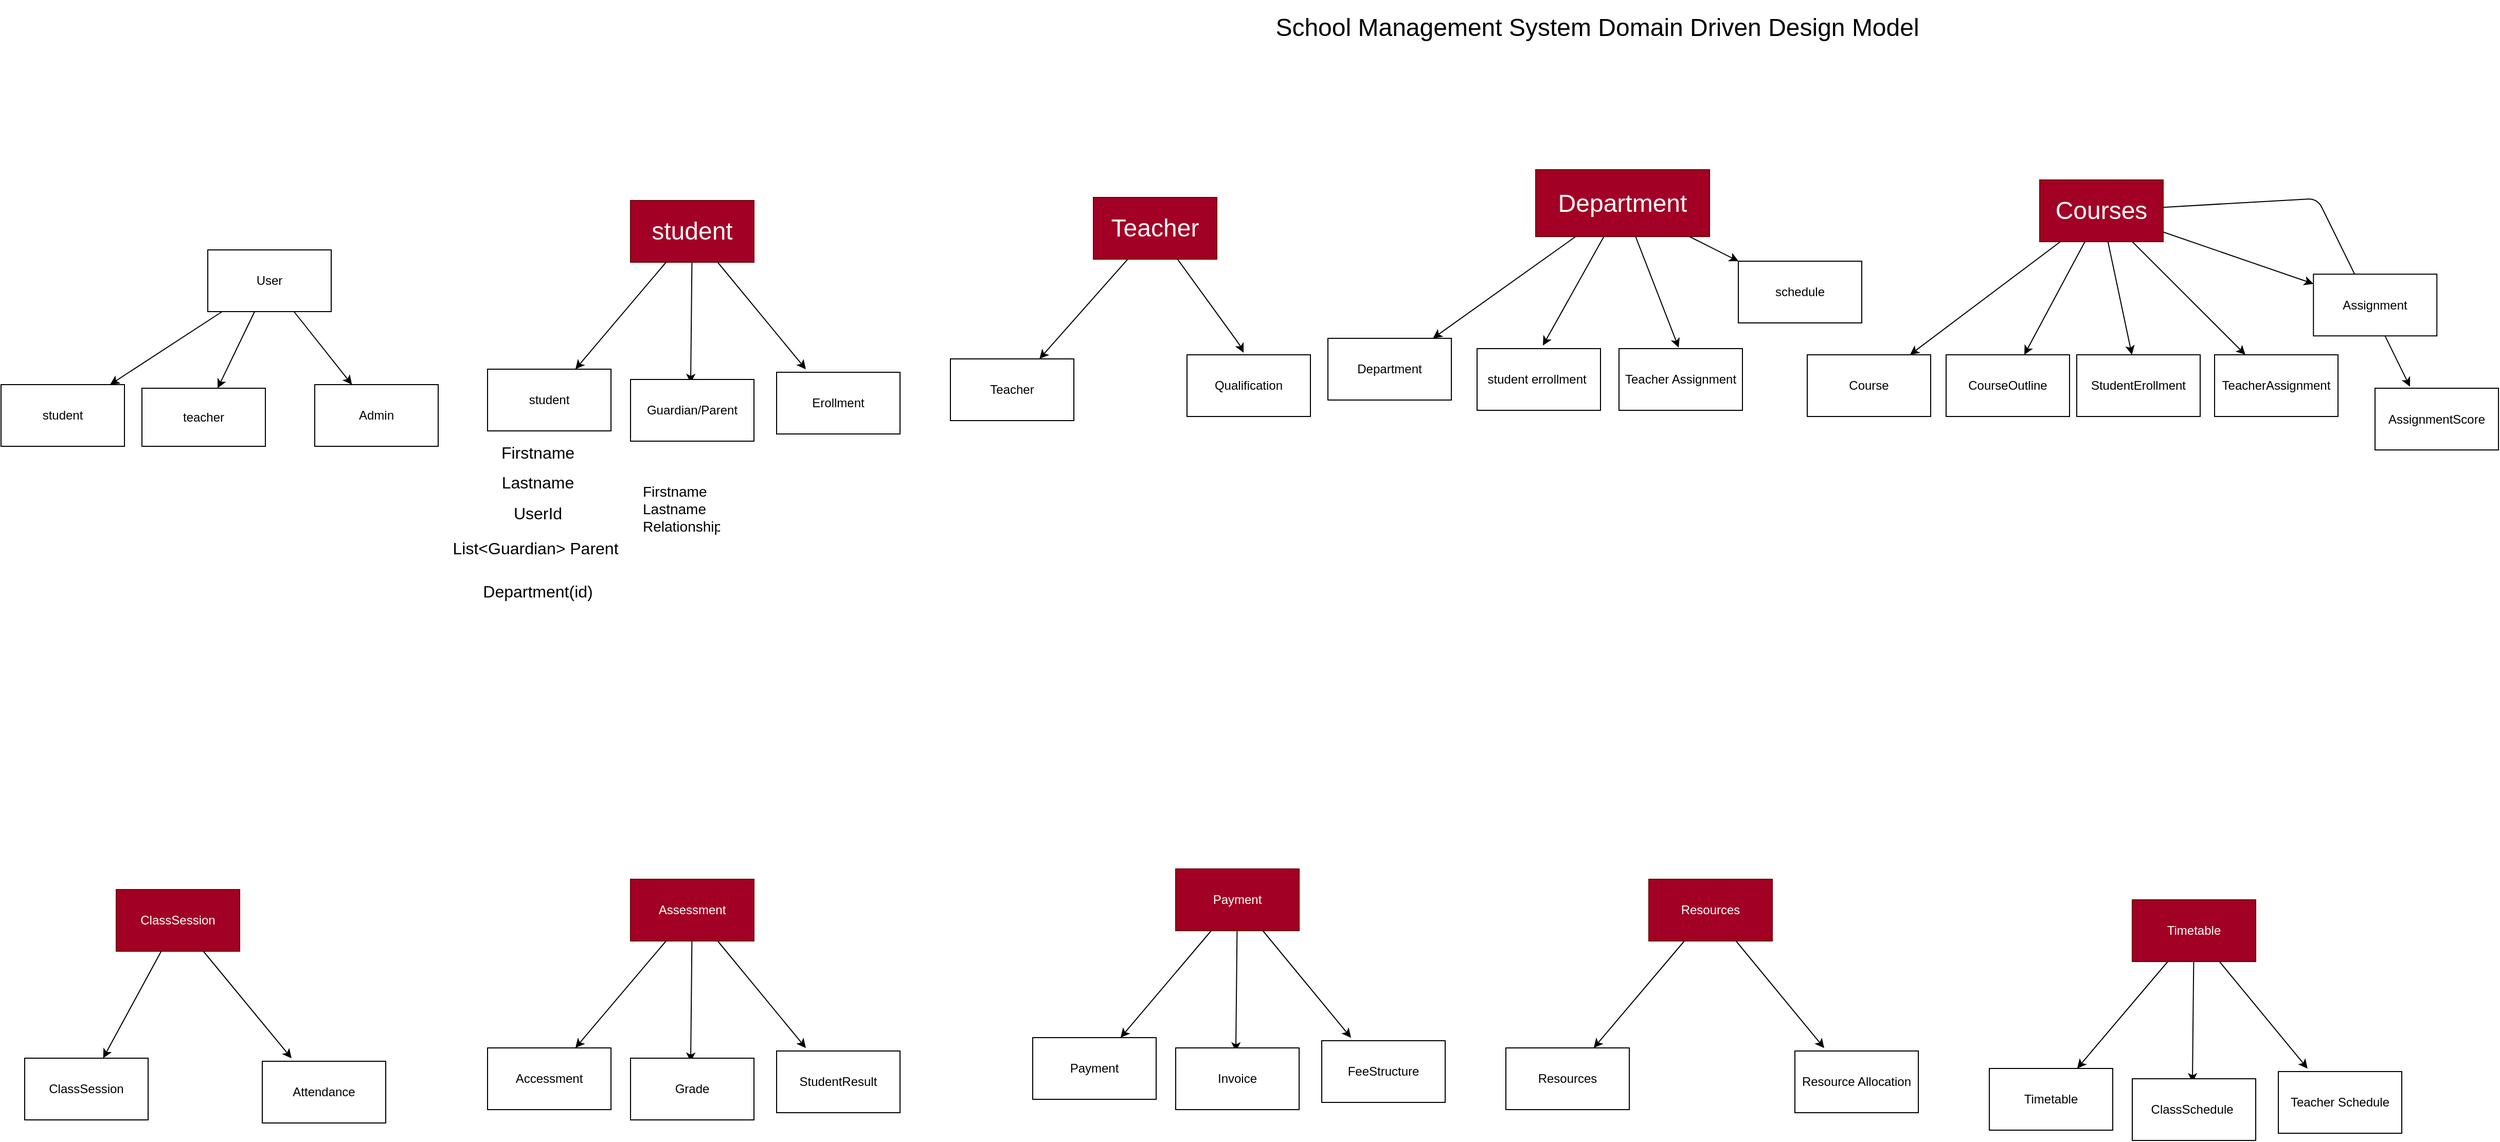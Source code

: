 <mxfile>
    <diagram id="9_D0lEmpQT5bIofAeF1x" name="Page-1">
        <mxGraphModel dx="2004" dy="1842" grid="0" gridSize="10" guides="1" tooltips="1" connect="1" arrows="1" fold="1" page="1" pageScale="1" pageWidth="850" pageHeight="1100" math="0" shadow="0">
            <root>
                <mxCell id="0"/>
                <mxCell id="1" parent="0"/>
                <mxCell id="6" value="" style="edgeStyle=none;html=1;" parent="1" source="2" target="5" edge="1">
                    <mxGeometry relative="1" as="geometry"/>
                </mxCell>
                <mxCell id="8" style="edgeStyle=none;html=1;" parent="1" source="2" target="9" edge="1">
                    <mxGeometry relative="1" as="geometry">
                        <mxPoint x="-406.263" y="228.526" as="targetPoint"/>
                    </mxGeometry>
                </mxCell>
                <mxCell id="10" style="edgeStyle=none;html=1;" parent="1" source="2" target="11" edge="1">
                    <mxGeometry relative="1" as="geometry">
                        <mxPoint x="-378.79" y="239.474" as="targetPoint"/>
                    </mxGeometry>
                </mxCell>
                <mxCell id="2" value="User" style="rounded=0;whiteSpace=wrap;html=1;" parent="1" vertex="1">
                    <mxGeometry x="-539" y="102" width="120" height="60" as="geometry"/>
                </mxCell>
                <mxCell id="5" value="student" style="rounded=0;whiteSpace=wrap;html=1;" parent="1" vertex="1">
                    <mxGeometry x="-740" y="233" width="120" height="60" as="geometry"/>
                </mxCell>
                <mxCell id="9" value="teacher" style="rounded=0;whiteSpace=wrap;html=1;" parent="1" vertex="1">
                    <mxGeometry x="-603" y="236.53" width="120" height="56.47" as="geometry"/>
                </mxCell>
                <mxCell id="11" value="Admin" style="rounded=0;whiteSpace=wrap;html=1;" parent="1" vertex="1">
                    <mxGeometry x="-435.0" y="233.004" width="120" height="60" as="geometry"/>
                </mxCell>
                <mxCell id="15" value="" style="edgeStyle=none;html=1;" parent="1" source="13" target="14" edge="1">
                    <mxGeometry relative="1" as="geometry"/>
                </mxCell>
                <mxCell id="16" style="edgeStyle=none;html=1;" parent="1" source="13" edge="1">
                    <mxGeometry relative="1" as="geometry">
                        <mxPoint x="-69.526" y="231.579" as="targetPoint"/>
                    </mxGeometry>
                </mxCell>
                <mxCell id="19" style="edgeStyle=none;html=1;" parent="1" source="13" edge="1">
                    <mxGeometry relative="1" as="geometry">
                        <mxPoint x="42.474" y="218.105" as="targetPoint"/>
                    </mxGeometry>
                </mxCell>
                <mxCell id="13" value="&lt;font style=&quot;font-size: 24px;&quot;&gt;student&lt;/font&gt;" style="rounded=0;whiteSpace=wrap;html=1;fillColor=#a20025;fontColor=#ffffff;strokeColor=#6F0000;" parent="1" vertex="1">
                    <mxGeometry x="-128" y="54" width="120" height="60" as="geometry"/>
                </mxCell>
                <mxCell id="14" value="student" style="rounded=0;whiteSpace=wrap;html=1;" parent="1" vertex="1">
                    <mxGeometry x="-267" y="218" width="120" height="60" as="geometry"/>
                </mxCell>
                <mxCell id="17" value="Guardian/Parent" style="rounded=0;whiteSpace=wrap;html=1;" parent="1" vertex="1">
                    <mxGeometry x="-128" y="228" width="120" height="60" as="geometry"/>
                </mxCell>
                <mxCell id="20" value="Erollment" style="rounded=0;whiteSpace=wrap;html=1;" parent="1" vertex="1">
                    <mxGeometry x="14" y="221" width="120" height="60" as="geometry"/>
                </mxCell>
                <mxCell id="31" value="" style="edgeStyle=none;html=1;" parent="1" source="34" target="35" edge="1">
                    <mxGeometry relative="1" as="geometry"/>
                </mxCell>
                <mxCell id="32" style="edgeStyle=none;html=1;" parent="1" source="34" edge="1">
                    <mxGeometry relative="1" as="geometry">
                        <mxPoint x="468" y="202" as="targetPoint"/>
                        <Array as="points">
                            <mxPoint x="464" y="194"/>
                        </Array>
                    </mxGeometry>
                </mxCell>
                <mxCell id="34" value="&lt;font style=&quot;font-size: 24px;&quot;&gt;Teacher&lt;/font&gt;" style="rounded=0;whiteSpace=wrap;html=1;fillColor=#a20025;fontColor=#ffffff;strokeColor=#6F0000;" parent="1" vertex="1">
                    <mxGeometry x="322" y="51" width="120" height="60" as="geometry"/>
                </mxCell>
                <mxCell id="35" value="Teacher" style="rounded=0;whiteSpace=wrap;html=1;" parent="1" vertex="1">
                    <mxGeometry x="183" y="208" width="120" height="60" as="geometry"/>
                </mxCell>
                <mxCell id="36" value="Qualification" style="rounded=0;whiteSpace=wrap;html=1;" parent="1" vertex="1">
                    <mxGeometry x="413" y="204" width="120" height="60" as="geometry"/>
                </mxCell>
                <mxCell id="38" value="" style="edgeStyle=none;html=1;" parent="1" source="41" target="42" edge="1">
                    <mxGeometry relative="1" as="geometry"/>
                </mxCell>
                <mxCell id="39" style="edgeStyle=none;html=1;" parent="1" source="41" edge="1">
                    <mxGeometry relative="1" as="geometry">
                        <mxPoint x="759" y="195" as="targetPoint"/>
                    </mxGeometry>
                </mxCell>
                <mxCell id="40" style="edgeStyle=none;html=1;" parent="1" source="41" edge="1">
                    <mxGeometry relative="1" as="geometry">
                        <mxPoint x="891" y="197" as="targetPoint"/>
                    </mxGeometry>
                </mxCell>
                <mxCell id="96" style="edgeStyle=none;html=1;" parent="1" source="41" target="97" edge="1">
                    <mxGeometry relative="1" as="geometry">
                        <mxPoint x="1009" y="143" as="targetPoint"/>
                    </mxGeometry>
                </mxCell>
                <mxCell id="41" value="&lt;font style=&quot;font-size: 24px;&quot;&gt;Department&lt;/font&gt;" style="rounded=0;whiteSpace=wrap;html=1;fillColor=#a20025;fontColor=#ffffff;strokeColor=#6F0000;" parent="1" vertex="1">
                    <mxGeometry x="752" y="24" width="169" height="65" as="geometry"/>
                </mxCell>
                <mxCell id="42" value="Department" style="rounded=0;whiteSpace=wrap;html=1;" parent="1" vertex="1">
                    <mxGeometry x="550" y="188" width="120" height="60" as="geometry"/>
                </mxCell>
                <mxCell id="43" value="student errollment&amp;nbsp;" style="rounded=0;whiteSpace=wrap;html=1;" parent="1" vertex="1">
                    <mxGeometry x="695" y="198" width="120" height="60" as="geometry"/>
                </mxCell>
                <mxCell id="44" value="Teacher Assignment" style="rounded=0;whiteSpace=wrap;html=1;" parent="1" vertex="1">
                    <mxGeometry x="833" y="198" width="120" height="60" as="geometry"/>
                </mxCell>
                <mxCell id="45" value="" style="edgeStyle=none;html=1;" parent="1" source="48" target="49" edge="1">
                    <mxGeometry relative="1" as="geometry"/>
                </mxCell>
                <mxCell id="46" style="edgeStyle=none;html=1;" parent="1" source="48" edge="1">
                    <mxGeometry relative="1" as="geometry">
                        <mxPoint x="-69.526" y="891.579" as="targetPoint"/>
                    </mxGeometry>
                </mxCell>
                <mxCell id="47" style="edgeStyle=none;html=1;" parent="1" source="48" edge="1">
                    <mxGeometry relative="1" as="geometry">
                        <mxPoint x="42.474" y="878.105" as="targetPoint"/>
                    </mxGeometry>
                </mxCell>
                <mxCell id="48" value="Assessment" style="rounded=0;whiteSpace=wrap;html=1;fillColor=#a20025;fontColor=#ffffff;strokeColor=#6F0000;" parent="1" vertex="1">
                    <mxGeometry x="-128" y="714" width="120" height="60" as="geometry"/>
                </mxCell>
                <mxCell id="49" value="Accessment" style="rounded=0;whiteSpace=wrap;html=1;" parent="1" vertex="1">
                    <mxGeometry x="-267" y="878" width="120" height="60" as="geometry"/>
                </mxCell>
                <mxCell id="50" value="Grade" style="rounded=0;whiteSpace=wrap;html=1;" parent="1" vertex="1">
                    <mxGeometry x="-128" y="888" width="120" height="60" as="geometry"/>
                </mxCell>
                <mxCell id="51" value="StudentResult" style="rounded=0;whiteSpace=wrap;html=1;" parent="1" vertex="1">
                    <mxGeometry x="14" y="881" width="120" height="60" as="geometry"/>
                </mxCell>
                <mxCell id="52" value="" style="edgeStyle=none;html=1;" parent="1" source="55" target="56" edge="1">
                    <mxGeometry relative="1" as="geometry"/>
                </mxCell>
                <mxCell id="53" style="edgeStyle=none;html=1;" parent="1" source="55" edge="1">
                    <mxGeometry relative="1" as="geometry">
                        <mxPoint x="460.474" y="881.579" as="targetPoint"/>
                    </mxGeometry>
                </mxCell>
                <mxCell id="54" style="edgeStyle=none;html=1;" parent="1" source="55" edge="1">
                    <mxGeometry relative="1" as="geometry">
                        <mxPoint x="572.474" y="868.105" as="targetPoint"/>
                    </mxGeometry>
                </mxCell>
                <mxCell id="55" value="Payment" style="rounded=0;whiteSpace=wrap;html=1;fillColor=#a20025;fontColor=#ffffff;strokeColor=#6F0000;" parent="1" vertex="1">
                    <mxGeometry x="402" y="704" width="120" height="60" as="geometry"/>
                </mxCell>
                <mxCell id="56" value="Payment" style="rounded=0;whiteSpace=wrap;html=1;" parent="1" vertex="1">
                    <mxGeometry x="263" y="868" width="120" height="60" as="geometry"/>
                </mxCell>
                <mxCell id="57" value="Invoice" style="rounded=0;whiteSpace=wrap;html=1;" parent="1" vertex="1">
                    <mxGeometry x="402" y="878" width="120" height="60" as="geometry"/>
                </mxCell>
                <mxCell id="58" value="FeeStructure" style="rounded=0;whiteSpace=wrap;html=1;" parent="1" vertex="1">
                    <mxGeometry x="544" y="871" width="120" height="60" as="geometry"/>
                </mxCell>
                <mxCell id="59" value="" style="edgeStyle=none;html=1;" parent="1" source="62" target="63" edge="1">
                    <mxGeometry relative="1" as="geometry"/>
                </mxCell>
                <mxCell id="61" style="edgeStyle=none;html=1;" parent="1" source="62" edge="1">
                    <mxGeometry relative="1" as="geometry">
                        <mxPoint x="1032.474" y="878.105" as="targetPoint"/>
                    </mxGeometry>
                </mxCell>
                <mxCell id="62" value="Resources" style="rounded=0;whiteSpace=wrap;html=1;fillColor=#a20025;fontColor=#ffffff;strokeColor=#6F0000;" parent="1" vertex="1">
                    <mxGeometry x="862" y="714" width="120" height="60" as="geometry"/>
                </mxCell>
                <mxCell id="63" value="Resources" style="rounded=0;whiteSpace=wrap;html=1;" parent="1" vertex="1">
                    <mxGeometry x="723" y="878" width="120" height="60" as="geometry"/>
                </mxCell>
                <mxCell id="65" value="Resource Allocation" style="rounded=0;whiteSpace=wrap;html=1;" parent="1" vertex="1">
                    <mxGeometry x="1004" y="881" width="120" height="60" as="geometry"/>
                </mxCell>
                <mxCell id="66" value="" style="edgeStyle=none;html=1;" parent="1" source="69" target="70" edge="1">
                    <mxGeometry relative="1" as="geometry"/>
                </mxCell>
                <mxCell id="68" style="edgeStyle=none;html=1;" parent="1" source="69" edge="1">
                    <mxGeometry relative="1" as="geometry">
                        <mxPoint x="-457.526" y="888.105" as="targetPoint"/>
                    </mxGeometry>
                </mxCell>
                <mxCell id="69" value="ClassSession" style="rounded=0;whiteSpace=wrap;html=1;fillColor=#a20025;fontColor=#ffffff;strokeColor=#6F0000;" parent="1" vertex="1">
                    <mxGeometry x="-628" y="724" width="120" height="60" as="geometry"/>
                </mxCell>
                <mxCell id="70" value="ClassSession" style="rounded=0;whiteSpace=wrap;html=1;" parent="1" vertex="1">
                    <mxGeometry x="-717" y="888" width="120" height="60" as="geometry"/>
                </mxCell>
                <mxCell id="72" value="Attendance" style="rounded=0;whiteSpace=wrap;html=1;" parent="1" vertex="1">
                    <mxGeometry x="-486" y="891" width="120" height="60" as="geometry"/>
                </mxCell>
                <mxCell id="73" value="" style="edgeStyle=none;html=1;" parent="1" source="76" target="77" edge="1">
                    <mxGeometry relative="1" as="geometry"/>
                </mxCell>
                <mxCell id="74" style="edgeStyle=none;html=1;" parent="1" source="76" target="78" edge="1">
                    <mxGeometry relative="1" as="geometry">
                        <mxPoint x="1300.474" y="211.579" as="targetPoint"/>
                    </mxGeometry>
                </mxCell>
                <mxCell id="75" style="edgeStyle=none;html=1;" parent="1" source="76" target="79" edge="1">
                    <mxGeometry relative="1" as="geometry">
                        <mxPoint x="1412.474" y="198.105" as="targetPoint"/>
                    </mxGeometry>
                </mxCell>
                <mxCell id="98" style="edgeStyle=none;html=1;" parent="1" source="76" target="99" edge="1">
                    <mxGeometry relative="1" as="geometry">
                        <mxPoint x="1476" y="194" as="targetPoint"/>
                    </mxGeometry>
                </mxCell>
                <mxCell id="100" style="edgeStyle=none;html=1;" parent="1" source="76" target="101" edge="1">
                    <mxGeometry relative="1" as="geometry">
                        <mxPoint x="1568.138" y="155.613" as="targetPoint"/>
                    </mxGeometry>
                </mxCell>
                <mxCell id="102" style="edgeStyle=none;html=1;" parent="1" source="76" edge="1">
                    <mxGeometry relative="1" as="geometry">
                        <mxPoint x="1602" y="235" as="targetPoint"/>
                        <Array as="points">
                            <mxPoint x="1512" y="52"/>
                        </Array>
                    </mxGeometry>
                </mxCell>
                <mxCell id="76" value="&lt;font style=&quot;font-size: 24px;&quot;&gt;Courses&lt;/font&gt;" style="rounded=0;whiteSpace=wrap;html=1;fillColor=#a20025;fontColor=#ffffff;strokeColor=#6F0000;" parent="1" vertex="1">
                    <mxGeometry x="1242" y="34" width="120" height="60" as="geometry"/>
                </mxCell>
                <mxCell id="77" value="Course" style="rounded=0;whiteSpace=wrap;html=1;" parent="1" vertex="1">
                    <mxGeometry x="1016" y="204" width="120" height="60" as="geometry"/>
                </mxCell>
                <mxCell id="78" value="CourseOutline" style="rounded=0;whiteSpace=wrap;html=1;" parent="1" vertex="1">
                    <mxGeometry x="1151" y="204" width="120" height="60" as="geometry"/>
                </mxCell>
                <mxCell id="79" value="StudentErollment" style="rounded=0;whiteSpace=wrap;html=1;" parent="1" vertex="1">
                    <mxGeometry x="1278" y="204" width="120" height="60" as="geometry"/>
                </mxCell>
                <mxCell id="80" value="" style="edgeStyle=none;html=1;" parent="1" source="83" target="84" edge="1">
                    <mxGeometry relative="1" as="geometry"/>
                </mxCell>
                <mxCell id="81" style="edgeStyle=none;html=1;" parent="1" source="83" edge="1">
                    <mxGeometry relative="1" as="geometry">
                        <mxPoint x="1390.474" y="911.579" as="targetPoint"/>
                    </mxGeometry>
                </mxCell>
                <mxCell id="82" style="edgeStyle=none;html=1;" parent="1" source="83" edge="1">
                    <mxGeometry relative="1" as="geometry">
                        <mxPoint x="1502.474" y="898.105" as="targetPoint"/>
                    </mxGeometry>
                </mxCell>
                <mxCell id="83" value="Timetable" style="rounded=0;whiteSpace=wrap;html=1;fillColor=#a20025;fontColor=#ffffff;strokeColor=#6F0000;" parent="1" vertex="1">
                    <mxGeometry x="1332" y="734" width="120" height="60" as="geometry"/>
                </mxCell>
                <mxCell id="84" value="Timetable" style="rounded=0;whiteSpace=wrap;html=1;" parent="1" vertex="1">
                    <mxGeometry x="1193" y="898" width="120" height="60" as="geometry"/>
                </mxCell>
                <mxCell id="85" value="ClassSchedule&amp;nbsp;" style="rounded=0;whiteSpace=wrap;html=1;" parent="1" vertex="1">
                    <mxGeometry x="1332" y="908" width="120" height="60" as="geometry"/>
                </mxCell>
                <mxCell id="86" value="Teacher Schedule" style="rounded=0;whiteSpace=wrap;html=1;" parent="1" vertex="1">
                    <mxGeometry x="1474" y="901" width="120" height="60" as="geometry"/>
                </mxCell>
                <mxCell id="87" value="School Management System Domain Driven Design Model" style="text;html=1;strokeColor=none;fillColor=none;align=center;verticalAlign=middle;whiteSpace=wrap;rounded=0;fontSize=24;" parent="1" vertex="1">
                    <mxGeometry x="434" y="-141" width="756" height="54" as="geometry"/>
                </mxCell>
                <mxCell id="88" value="&lt;font size=&quot;3&quot;&gt;Firstname&lt;/font&gt;" style="text;html=1;strokeColor=none;fillColor=none;align=center;verticalAlign=middle;whiteSpace=wrap;rounded=0;fontSize=24;" parent="1" vertex="1">
                    <mxGeometry x="-267" y="281" width="98" height="32" as="geometry"/>
                </mxCell>
                <mxCell id="89" value="&lt;font size=&quot;3&quot;&gt;Lastname&lt;/font&gt;" style="text;html=1;strokeColor=none;fillColor=none;align=center;verticalAlign=middle;whiteSpace=wrap;rounded=0;fontSize=24;" parent="1" vertex="1">
                    <mxGeometry x="-267" y="310" width="98" height="32" as="geometry"/>
                </mxCell>
                <mxCell id="90" value="&lt;font size=&quot;3&quot;&gt;UserId&lt;/font&gt;" style="text;html=1;strokeColor=none;fillColor=none;align=center;verticalAlign=middle;whiteSpace=wrap;rounded=0;fontSize=24;" parent="1" vertex="1">
                    <mxGeometry x="-267" y="340" width="98" height="32" as="geometry"/>
                </mxCell>
                <mxCell id="91" value="&lt;font size=&quot;3&quot;&gt;List&amp;lt;Guardian&amp;gt; Parent&amp;nbsp;&lt;/font&gt;" style="text;html=1;strokeColor=none;fillColor=none;align=center;verticalAlign=middle;whiteSpace=wrap;rounded=0;fontSize=24;" parent="1" vertex="1">
                    <mxGeometry x="-303" y="372" width="170" height="35" as="geometry"/>
                </mxCell>
                <mxCell id="93" value="&lt;font style=&quot;font-size: 14px;&quot;&gt;Firstname&lt;br&gt;Lastname&lt;br&gt;Relationship&lt;br&gt;&lt;/font&gt;" style="text;strokeColor=none;fillColor=none;align=left;verticalAlign=middle;spacingLeft=4;spacingRight=4;overflow=hidden;points=[[0,0.5],[1,0.5]];portConstraint=eastwest;rotatable=0;whiteSpace=wrap;html=1;fontSize=14;strokeWidth=12;" parent="1" vertex="1">
                    <mxGeometry x="-122" y="305" width="85" height="97" as="geometry"/>
                </mxCell>
                <mxCell id="95" value="&lt;font size=&quot;3&quot;&gt;Department(id)&lt;/font&gt;" style="text;html=1;strokeColor=none;fillColor=none;align=center;verticalAlign=middle;whiteSpace=wrap;rounded=0;fontSize=24;" parent="1" vertex="1">
                    <mxGeometry x="-267" y="416" width="98" height="32" as="geometry"/>
                </mxCell>
                <mxCell id="97" value="schedule" style="rounded=0;whiteSpace=wrap;html=1;" parent="1" vertex="1">
                    <mxGeometry x="949" y="113" width="120" height="60" as="geometry"/>
                </mxCell>
                <mxCell id="99" value="TeacherAssignment" style="rounded=0;whiteSpace=wrap;html=1;" parent="1" vertex="1">
                    <mxGeometry x="1412" y="204.0" width="120" height="60" as="geometry"/>
                </mxCell>
                <mxCell id="101" value="Assignment" style="rounded=0;whiteSpace=wrap;html=1;" parent="1" vertex="1">
                    <mxGeometry x="1508.138" y="125.613" width="120" height="60" as="geometry"/>
                </mxCell>
                <mxCell id="103" value="AssignmentScore" style="rounded=0;whiteSpace=wrap;html=1;" parent="1" vertex="1">
                    <mxGeometry x="1568" y="236.53" width="120" height="60" as="geometry"/>
                </mxCell>
            </root>
        </mxGraphModel>
    </diagram>
</mxfile>